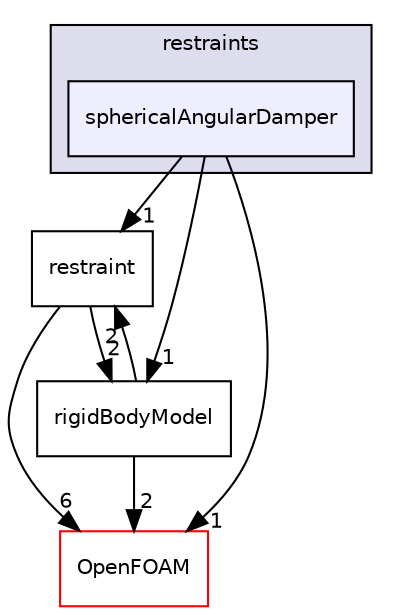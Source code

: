 digraph "src/rigidBodyDynamics/restraints/sphericalAngularDamper" {
  bgcolor=transparent;
  compound=true
  node [ fontsize="10", fontname="Helvetica"];
  edge [ labelfontsize="10", labelfontname="Helvetica"];
  subgraph clusterdir_5934478bd312d980c3411c3627b10c8a {
    graph [ bgcolor="#ddddee", pencolor="black", label="restraints" fontname="Helvetica", fontsize="10", URL="dir_5934478bd312d980c3411c3627b10c8a.html"]
  dir_2d9bb4f13e9960d3e8cc1b57c587c489 [shape=box, label="sphericalAngularDamper", style="filled", fillcolor="#eeeeff", pencolor="black", URL="dir_2d9bb4f13e9960d3e8cc1b57c587c489.html"];
  }
  dir_af944db0c164b1c029d2b46f26f41dd1 [shape=box label="restraint" URL="dir_af944db0c164b1c029d2b46f26f41dd1.html"];
  dir_c5473ff19b20e6ec4dfe5c310b3778a8 [shape=box label="OpenFOAM" color="red" URL="dir_c5473ff19b20e6ec4dfe5c310b3778a8.html"];
  dir_01d230fdb888802d871acc5f0e1690e2 [shape=box label="rigidBodyModel" URL="dir_01d230fdb888802d871acc5f0e1690e2.html"];
  dir_af944db0c164b1c029d2b46f26f41dd1->dir_c5473ff19b20e6ec4dfe5c310b3778a8 [headlabel="6", labeldistance=1.5 headhref="dir_002663_001896.html"];
  dir_af944db0c164b1c029d2b46f26f41dd1->dir_01d230fdb888802d871acc5f0e1690e2 [headlabel="2", labeldistance=1.5 headhref="dir_002663_002667.html"];
  dir_2d9bb4f13e9960d3e8cc1b57c587c489->dir_af944db0c164b1c029d2b46f26f41dd1 [headlabel="1", labeldistance=1.5 headhref="dir_002664_002663.html"];
  dir_2d9bb4f13e9960d3e8cc1b57c587c489->dir_c5473ff19b20e6ec4dfe5c310b3778a8 [headlabel="1", labeldistance=1.5 headhref="dir_002664_001896.html"];
  dir_2d9bb4f13e9960d3e8cc1b57c587c489->dir_01d230fdb888802d871acc5f0e1690e2 [headlabel="1", labeldistance=1.5 headhref="dir_002664_002667.html"];
  dir_01d230fdb888802d871acc5f0e1690e2->dir_af944db0c164b1c029d2b46f26f41dd1 [headlabel="2", labeldistance=1.5 headhref="dir_002667_002663.html"];
  dir_01d230fdb888802d871acc5f0e1690e2->dir_c5473ff19b20e6ec4dfe5c310b3778a8 [headlabel="2", labeldistance=1.5 headhref="dir_002667_001896.html"];
}
